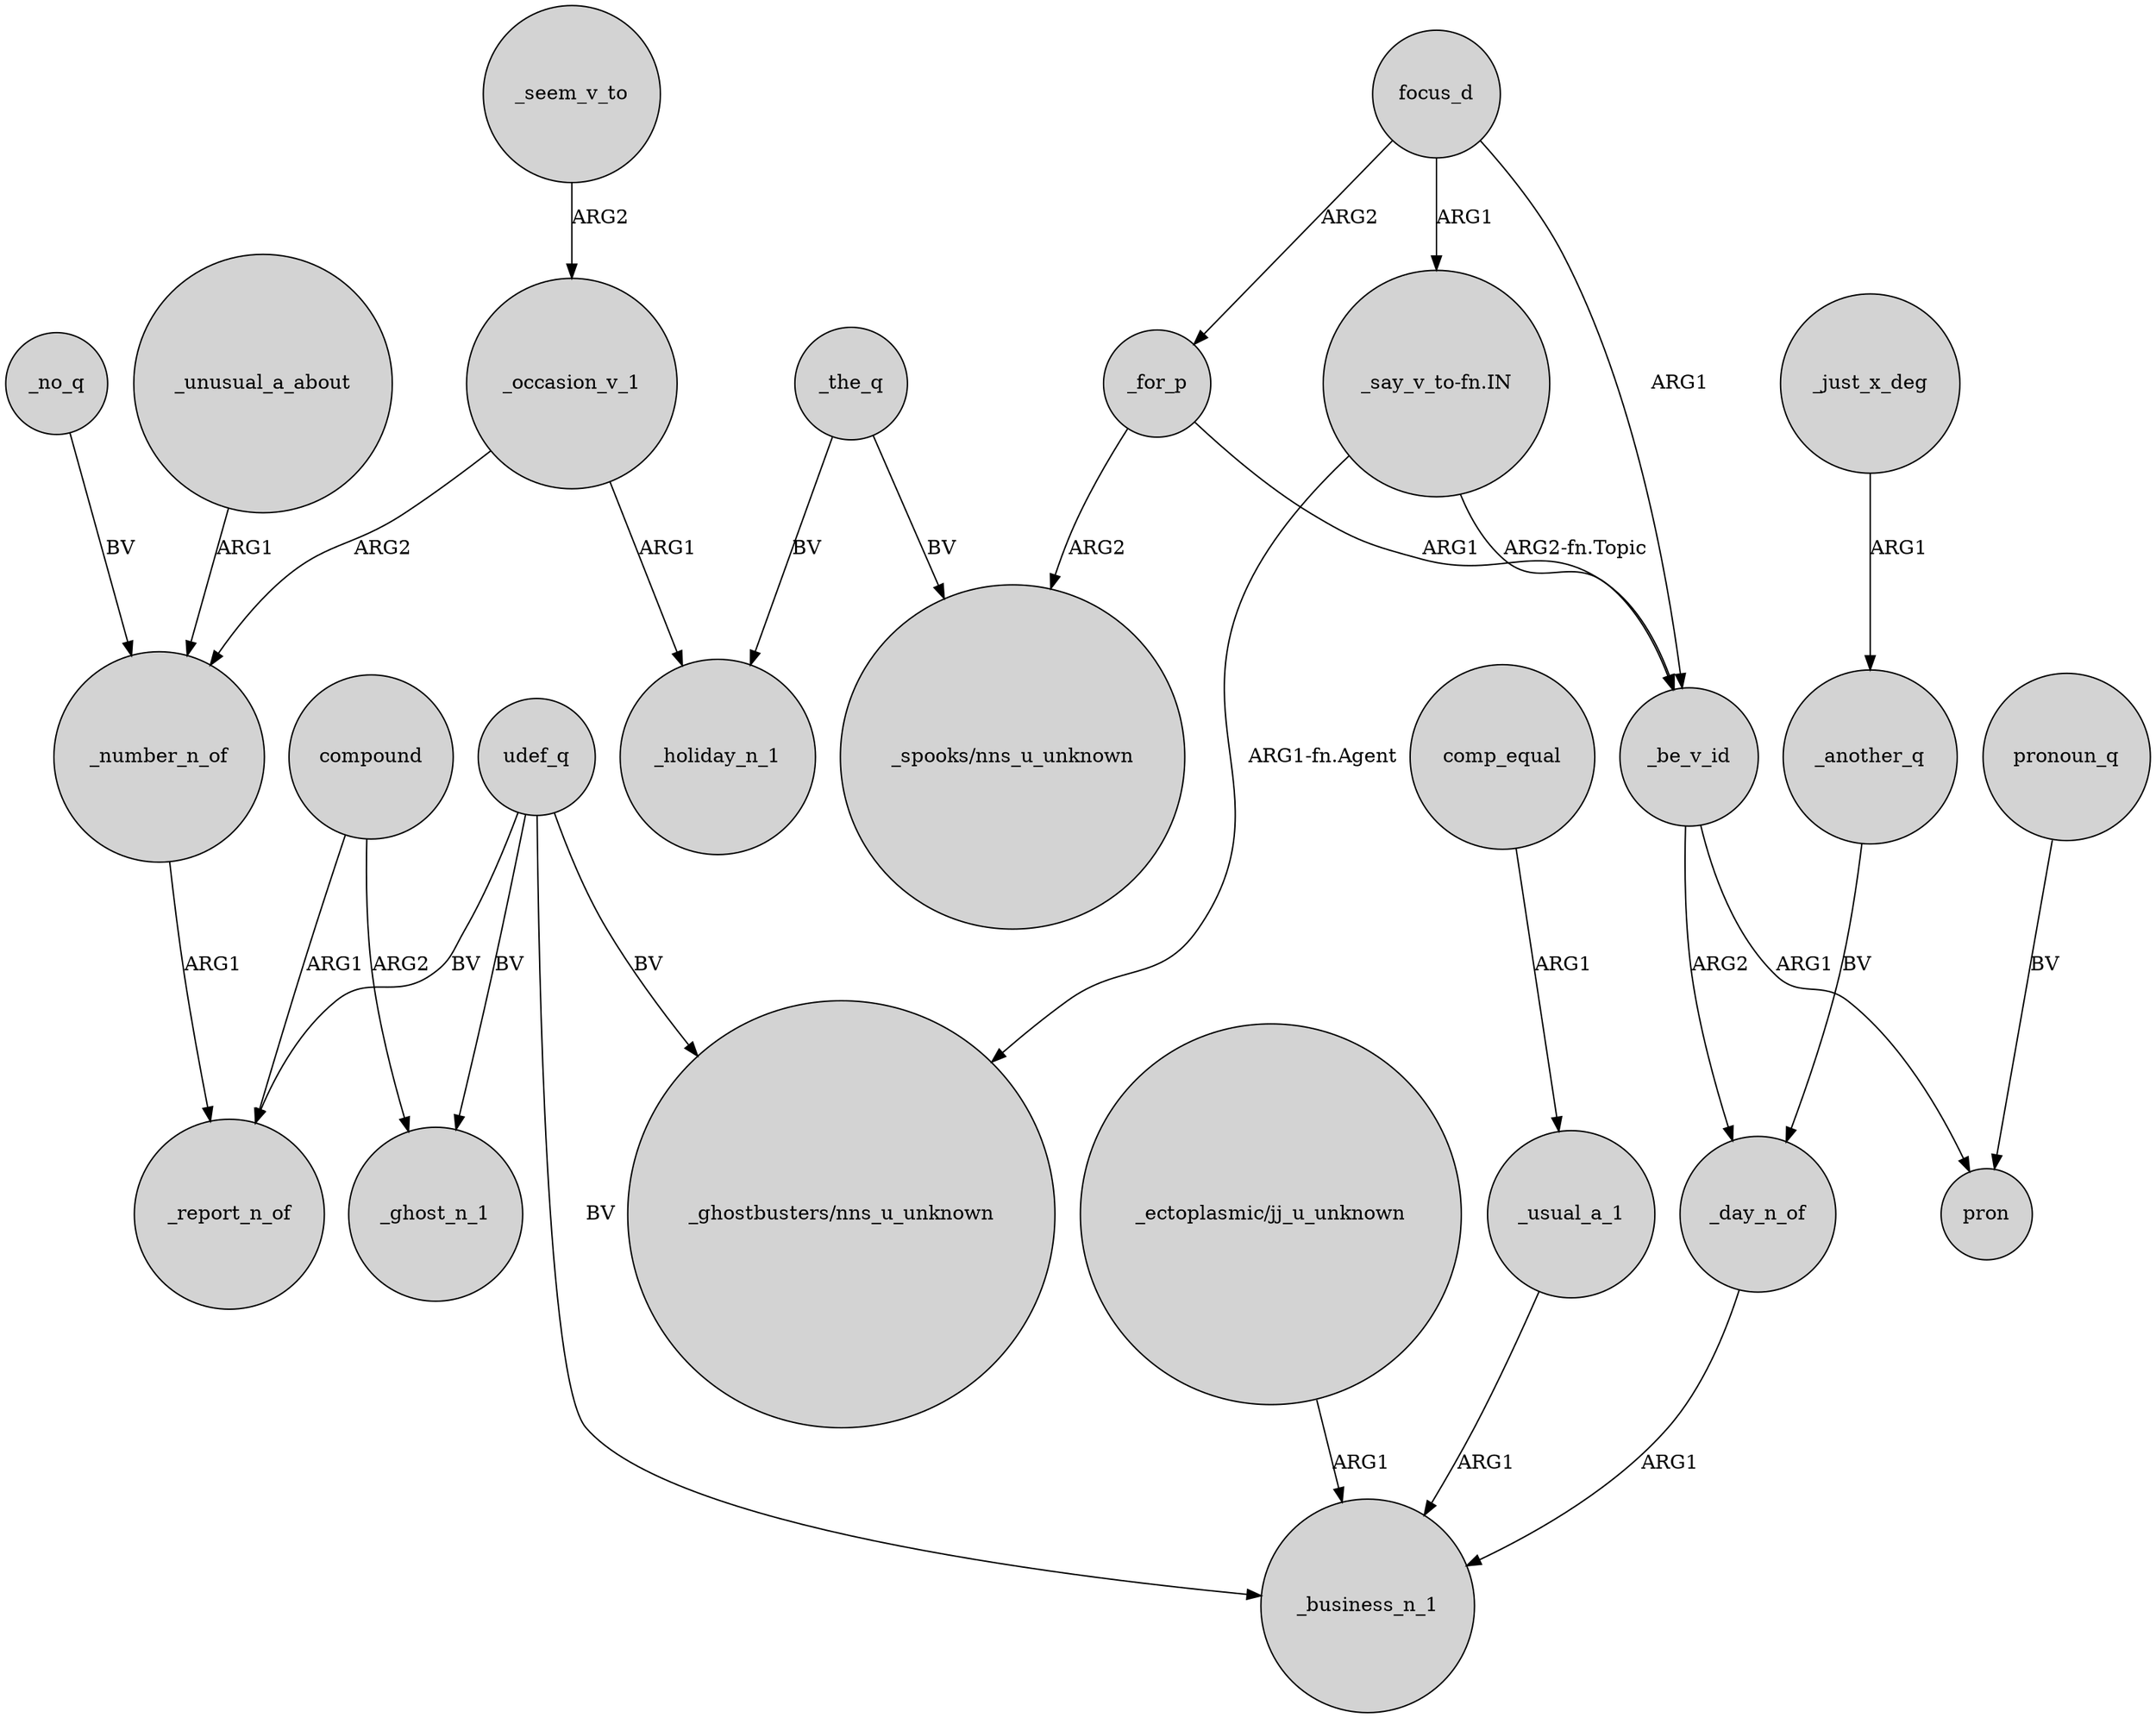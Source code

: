 digraph {
	node [shape=circle style=filled]
	compound -> _ghost_n_1 [label=ARG2]
	compound -> _report_n_of [label=ARG1]
	_day_n_of -> _business_n_1 [label=ARG1]
	_just_x_deg -> _another_q [label=ARG1]
	_occasion_v_1 -> _holiday_n_1 [label=ARG1]
	_be_v_id -> _day_n_of [label=ARG2]
	_no_q -> _number_n_of [label=BV]
	udef_q -> _report_n_of [label=BV]
	_the_q -> _holiday_n_1 [label=BV]
	"_ectoplasmic/jj_u_unknown" -> _business_n_1 [label=ARG1]
	_number_n_of -> _report_n_of [label=ARG1]
	_be_v_id -> pron [label=ARG1]
	focus_d -> _for_p [label=ARG2]
	"_say_v_to-fn.IN" -> _be_v_id [label="ARG2-fn.Topic"]
	udef_q -> "_ghostbusters/nns_u_unknown" [label=BV]
	_another_q -> _day_n_of [label=BV]
	pronoun_q -> pron [label=BV]
	_for_p -> _be_v_id [label=ARG1]
	focus_d -> _be_v_id [label=ARG1]
	udef_q -> _ghost_n_1 [label=BV]
	_usual_a_1 -> _business_n_1 [label=ARG1]
	_for_p -> "_spooks/nns_u_unknown" [label=ARG2]
	_seem_v_to -> _occasion_v_1 [label=ARG2]
	udef_q -> _business_n_1 [label=BV]
	_occasion_v_1 -> _number_n_of [label=ARG2]
	_the_q -> "_spooks/nns_u_unknown" [label=BV]
	comp_equal -> _usual_a_1 [label=ARG1]
	"_say_v_to-fn.IN" -> "_ghostbusters/nns_u_unknown" [label="ARG1-fn.Agent"]
	focus_d -> "_say_v_to-fn.IN" [label=ARG1]
	_unusual_a_about -> _number_n_of [label=ARG1]
}
